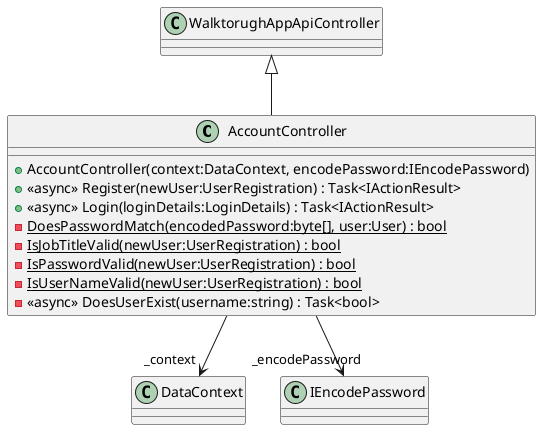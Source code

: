 @startuml
class AccountController {
    + AccountController(context:DataContext, encodePassword:IEncodePassword)
    + <<async>> Register(newUser:UserRegistration) : Task<IActionResult>
    + <<async>> Login(loginDetails:LoginDetails) : Task<IActionResult>
    - {static} DoesPasswordMatch(encodedPassword:byte[], user:User) : bool
    - {static} IsJobTitleValid(newUser:UserRegistration) : bool
    - {static} IsPasswordValid(newUser:UserRegistration) : bool
    - {static} IsUserNameValid(newUser:UserRegistration) : bool
    - <<async>> DoesUserExist(username:string) : Task<bool>
}
WalktorughAppApiController <|-- AccountController
AccountController --> "_context" DataContext
AccountController --> "_encodePassword" IEncodePassword
@enduml
